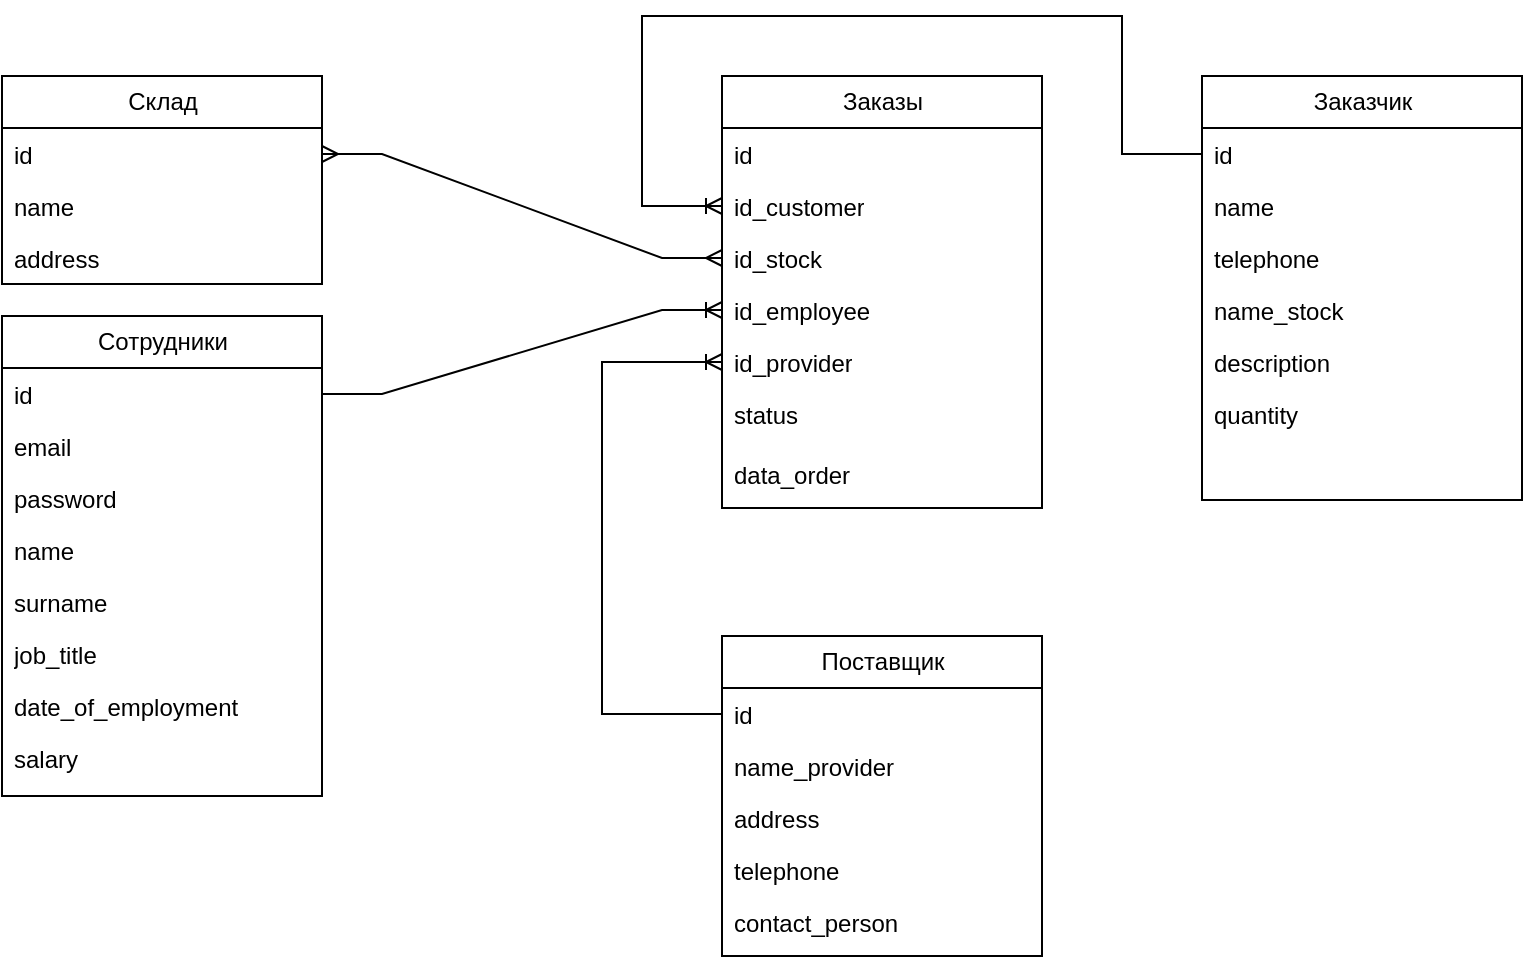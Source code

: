 <mxfile version="21.1.8" type="device">
  <diagram name="Страница 1" id="92jS27JKIx-Q9tAT0lnU">
    <mxGraphModel dx="1120" dy="466" grid="1" gridSize="10" guides="1" tooltips="1" connect="1" arrows="1" fold="1" page="1" pageScale="1" pageWidth="827" pageHeight="1169" math="0" shadow="0">
      <root>
        <mxCell id="0" />
        <mxCell id="1" parent="0" />
        <mxCell id="DNweLqul7naFUjiwIF_0-1" value="Сотрудники" style="swimlane;fontStyle=0;childLayout=stackLayout;horizontal=1;startSize=26;fillColor=none;horizontalStack=0;resizeParent=1;resizeParentMax=0;resizeLast=0;collapsible=1;marginBottom=0;html=1;" parent="1" vertex="1">
          <mxGeometry x="40" y="160" width="160" height="240" as="geometry" />
        </mxCell>
        <mxCell id="DNweLqul7naFUjiwIF_0-2" value="id" style="text;strokeColor=none;fillColor=none;align=left;verticalAlign=top;spacingLeft=4;spacingRight=4;overflow=hidden;rotatable=0;points=[[0,0.5],[1,0.5]];portConstraint=eastwest;whiteSpace=wrap;html=1;" parent="DNweLqul7naFUjiwIF_0-1" vertex="1">
          <mxGeometry y="26" width="160" height="26" as="geometry" />
        </mxCell>
        <mxCell id="pozwt2p26DmWKxIju6na-1" value="email" style="text;strokeColor=none;fillColor=none;align=left;verticalAlign=top;spacingLeft=4;spacingRight=4;overflow=hidden;rotatable=0;points=[[0,0.5],[1,0.5]];portConstraint=eastwest;whiteSpace=wrap;html=1;" vertex="1" parent="DNweLqul7naFUjiwIF_0-1">
          <mxGeometry y="52" width="160" height="26" as="geometry" />
        </mxCell>
        <mxCell id="pozwt2p26DmWKxIju6na-2" value="password" style="text;strokeColor=none;fillColor=none;align=left;verticalAlign=top;spacingLeft=4;spacingRight=4;overflow=hidden;rotatable=0;points=[[0,0.5],[1,0.5]];portConstraint=eastwest;whiteSpace=wrap;html=1;" vertex="1" parent="DNweLqul7naFUjiwIF_0-1">
          <mxGeometry y="78" width="160" height="26" as="geometry" />
        </mxCell>
        <mxCell id="DNweLqul7naFUjiwIF_0-3" value="name" style="text;strokeColor=none;fillColor=none;align=left;verticalAlign=top;spacingLeft=4;spacingRight=4;overflow=hidden;rotatable=0;points=[[0,0.5],[1,0.5]];portConstraint=eastwest;whiteSpace=wrap;html=1;" parent="DNweLqul7naFUjiwIF_0-1" vertex="1">
          <mxGeometry y="104" width="160" height="26" as="geometry" />
        </mxCell>
        <mxCell id="DNweLqul7naFUjiwIF_0-4" value="surname" style="text;strokeColor=none;fillColor=none;align=left;verticalAlign=top;spacingLeft=4;spacingRight=4;overflow=hidden;rotatable=0;points=[[0,0.5],[1,0.5]];portConstraint=eastwest;whiteSpace=wrap;html=1;" parent="DNweLqul7naFUjiwIF_0-1" vertex="1">
          <mxGeometry y="130" width="160" height="26" as="geometry" />
        </mxCell>
        <mxCell id="DNweLqul7naFUjiwIF_0-5" value="job_title" style="text;strokeColor=none;fillColor=none;align=left;verticalAlign=top;spacingLeft=4;spacingRight=4;overflow=hidden;rotatable=0;points=[[0,0.5],[1,0.5]];portConstraint=eastwest;whiteSpace=wrap;html=1;" parent="DNweLqul7naFUjiwIF_0-1" vertex="1">
          <mxGeometry y="156" width="160" height="26" as="geometry" />
        </mxCell>
        <mxCell id="DNweLqul7naFUjiwIF_0-6" value="date_of_employment" style="text;strokeColor=none;fillColor=none;align=left;verticalAlign=top;spacingLeft=4;spacingRight=4;overflow=hidden;rotatable=0;points=[[0,0.5],[1,0.5]];portConstraint=eastwest;whiteSpace=wrap;html=1;" parent="DNweLqul7naFUjiwIF_0-1" vertex="1">
          <mxGeometry y="182" width="160" height="26" as="geometry" />
        </mxCell>
        <mxCell id="DNweLqul7naFUjiwIF_0-7" value="salary" style="text;strokeColor=none;fillColor=none;align=left;verticalAlign=top;spacingLeft=4;spacingRight=4;overflow=hidden;rotatable=0;points=[[0,0.5],[1,0.5]];portConstraint=eastwest;whiteSpace=wrap;html=1;" parent="DNweLqul7naFUjiwIF_0-1" vertex="1">
          <mxGeometry y="208" width="160" height="32" as="geometry" />
        </mxCell>
        <mxCell id="DNweLqul7naFUjiwIF_0-8" value="Заказчик" style="swimlane;fontStyle=0;childLayout=stackLayout;horizontal=1;startSize=26;fillColor=none;horizontalStack=0;resizeParent=1;resizeParentMax=0;resizeLast=0;collapsible=1;marginBottom=0;html=1;" parent="1" vertex="1">
          <mxGeometry x="640" y="40" width="160" height="212" as="geometry" />
        </mxCell>
        <mxCell id="DNweLqul7naFUjiwIF_0-9" value="id" style="text;strokeColor=none;fillColor=none;align=left;verticalAlign=top;spacingLeft=4;spacingRight=4;overflow=hidden;rotatable=0;points=[[0,0.5],[1,0.5]];portConstraint=eastwest;whiteSpace=wrap;html=1;" parent="DNweLqul7naFUjiwIF_0-8" vertex="1">
          <mxGeometry y="26" width="160" height="26" as="geometry" />
        </mxCell>
        <mxCell id="pozwt2p26DmWKxIju6na-4" value="name" style="text;strokeColor=none;fillColor=none;align=left;verticalAlign=top;spacingLeft=4;spacingRight=4;overflow=hidden;rotatable=0;points=[[0,0.5],[1,0.5]];portConstraint=eastwest;whiteSpace=wrap;html=1;" vertex="1" parent="DNweLqul7naFUjiwIF_0-8">
          <mxGeometry y="52" width="160" height="26" as="geometry" />
        </mxCell>
        <mxCell id="pozwt2p26DmWKxIju6na-5" value="telephone" style="text;strokeColor=none;fillColor=none;align=left;verticalAlign=top;spacingLeft=4;spacingRight=4;overflow=hidden;rotatable=0;points=[[0,0.5],[1,0.5]];portConstraint=eastwest;whiteSpace=wrap;html=1;" vertex="1" parent="DNweLqul7naFUjiwIF_0-8">
          <mxGeometry y="78" width="160" height="26" as="geometry" />
        </mxCell>
        <mxCell id="DNweLqul7naFUjiwIF_0-10" value="name_stock" style="text;strokeColor=none;fillColor=none;align=left;verticalAlign=top;spacingLeft=4;spacingRight=4;overflow=hidden;rotatable=0;points=[[0,0.5],[1,0.5]];portConstraint=eastwest;whiteSpace=wrap;html=1;" parent="DNweLqul7naFUjiwIF_0-8" vertex="1">
          <mxGeometry y="104" width="160" height="26" as="geometry" />
        </mxCell>
        <mxCell id="DNweLqul7naFUjiwIF_0-11" value="description" style="text;strokeColor=none;fillColor=none;align=left;verticalAlign=top;spacingLeft=4;spacingRight=4;overflow=hidden;rotatable=0;points=[[0,0.5],[1,0.5]];portConstraint=eastwest;whiteSpace=wrap;html=1;" parent="DNweLqul7naFUjiwIF_0-8" vertex="1">
          <mxGeometry y="130" width="160" height="26" as="geometry" />
        </mxCell>
        <mxCell id="DNweLqul7naFUjiwIF_0-12" value="quantity" style="text;strokeColor=none;fillColor=none;align=left;verticalAlign=top;spacingLeft=4;spacingRight=4;overflow=hidden;rotatable=0;points=[[0,0.5],[1,0.5]];portConstraint=eastwest;whiteSpace=wrap;html=1;" parent="DNweLqul7naFUjiwIF_0-8" vertex="1">
          <mxGeometry y="156" width="160" height="56" as="geometry" />
        </mxCell>
        <mxCell id="DNweLqul7naFUjiwIF_0-13" value="Заказы" style="swimlane;fontStyle=0;childLayout=stackLayout;horizontal=1;startSize=26;fillColor=none;horizontalStack=0;resizeParent=1;resizeParentMax=0;resizeLast=0;collapsible=1;marginBottom=0;html=1;" parent="1" vertex="1">
          <mxGeometry x="400" y="40" width="160" height="216" as="geometry" />
        </mxCell>
        <mxCell id="DNweLqul7naFUjiwIF_0-14" value="id" style="text;strokeColor=none;fillColor=none;align=left;verticalAlign=top;spacingLeft=4;spacingRight=4;overflow=hidden;rotatable=0;points=[[0,0.5],[1,0.5]];portConstraint=eastwest;whiteSpace=wrap;html=1;" parent="DNweLqul7naFUjiwIF_0-13" vertex="1">
          <mxGeometry y="26" width="160" height="26" as="geometry" />
        </mxCell>
        <mxCell id="EpqRiEN3o0lbnm85Jtjw-8" value="id_customer" style="text;strokeColor=none;fillColor=none;align=left;verticalAlign=top;spacingLeft=4;spacingRight=4;overflow=hidden;rotatable=0;points=[[0,0.5],[1,0.5]];portConstraint=eastwest;whiteSpace=wrap;html=1;" parent="DNweLqul7naFUjiwIF_0-13" vertex="1">
          <mxGeometry y="52" width="160" height="26" as="geometry" />
        </mxCell>
        <mxCell id="EpqRiEN3o0lbnm85Jtjw-16" value="id_stock" style="text;strokeColor=none;fillColor=none;align=left;verticalAlign=top;spacingLeft=4;spacingRight=4;overflow=hidden;rotatable=0;points=[[0,0.5],[1,0.5]];portConstraint=eastwest;whiteSpace=wrap;html=1;" parent="DNweLqul7naFUjiwIF_0-13" vertex="1">
          <mxGeometry y="78" width="160" height="26" as="geometry" />
        </mxCell>
        <mxCell id="DNweLqul7naFUjiwIF_0-16" value="id_employee" style="text;strokeColor=none;fillColor=none;align=left;verticalAlign=top;spacingLeft=4;spacingRight=4;overflow=hidden;rotatable=0;points=[[0,0.5],[1,0.5]];portConstraint=eastwest;whiteSpace=wrap;html=1;" parent="DNweLqul7naFUjiwIF_0-13" vertex="1">
          <mxGeometry y="104" width="160" height="26" as="geometry" />
        </mxCell>
        <mxCell id="DNweLqul7naFUjiwIF_0-18" value="id_provider" style="text;strokeColor=none;fillColor=none;align=left;verticalAlign=top;spacingLeft=4;spacingRight=4;overflow=hidden;rotatable=0;points=[[0,0.5],[1,0.5]];portConstraint=eastwest;whiteSpace=wrap;html=1;" parent="DNweLqul7naFUjiwIF_0-13" vertex="1">
          <mxGeometry y="130" width="160" height="26" as="geometry" />
        </mxCell>
        <mxCell id="DNweLqul7naFUjiwIF_0-19" value="status" style="text;strokeColor=none;fillColor=none;align=left;verticalAlign=top;spacingLeft=4;spacingRight=4;overflow=hidden;rotatable=0;points=[[0,0.5],[1,0.5]];portConstraint=eastwest;whiteSpace=wrap;html=1;" parent="DNweLqul7naFUjiwIF_0-13" vertex="1">
          <mxGeometry y="156" width="160" height="30" as="geometry" />
        </mxCell>
        <mxCell id="EpqRiEN3o0lbnm85Jtjw-17" value="data_order" style="text;strokeColor=none;fillColor=none;align=left;verticalAlign=top;spacingLeft=4;spacingRight=4;overflow=hidden;rotatable=0;points=[[0,0.5],[1,0.5]];portConstraint=eastwest;whiteSpace=wrap;html=1;" parent="DNweLqul7naFUjiwIF_0-13" vertex="1">
          <mxGeometry y="186" width="160" height="30" as="geometry" />
        </mxCell>
        <mxCell id="DNweLqul7naFUjiwIF_0-20" value="Поставщик" style="swimlane;fontStyle=0;childLayout=stackLayout;horizontal=1;startSize=26;fillColor=none;horizontalStack=0;resizeParent=1;resizeParentMax=0;resizeLast=0;collapsible=1;marginBottom=0;html=1;" parent="1" vertex="1">
          <mxGeometry x="400" y="320" width="160" height="160" as="geometry" />
        </mxCell>
        <mxCell id="DNweLqul7naFUjiwIF_0-21" value="id" style="text;strokeColor=none;fillColor=none;align=left;verticalAlign=top;spacingLeft=4;spacingRight=4;overflow=hidden;rotatable=0;points=[[0,0.5],[1,0.5]];portConstraint=eastwest;whiteSpace=wrap;html=1;" parent="DNweLqul7naFUjiwIF_0-20" vertex="1">
          <mxGeometry y="26" width="160" height="26" as="geometry" />
        </mxCell>
        <mxCell id="DNweLqul7naFUjiwIF_0-22" value="name_provider" style="text;strokeColor=none;fillColor=none;align=left;verticalAlign=top;spacingLeft=4;spacingRight=4;overflow=hidden;rotatable=0;points=[[0,0.5],[1,0.5]];portConstraint=eastwest;whiteSpace=wrap;html=1;" parent="DNweLqul7naFUjiwIF_0-20" vertex="1">
          <mxGeometry y="52" width="160" height="26" as="geometry" />
        </mxCell>
        <mxCell id="DNweLqul7naFUjiwIF_0-23" value="address" style="text;strokeColor=none;fillColor=none;align=left;verticalAlign=top;spacingLeft=4;spacingRight=4;overflow=hidden;rotatable=0;points=[[0,0.5],[1,0.5]];portConstraint=eastwest;whiteSpace=wrap;html=1;" parent="DNweLqul7naFUjiwIF_0-20" vertex="1">
          <mxGeometry y="78" width="160" height="26" as="geometry" />
        </mxCell>
        <mxCell id="DNweLqul7naFUjiwIF_0-24" value="telephone" style="text;strokeColor=none;fillColor=none;align=left;verticalAlign=top;spacingLeft=4;spacingRight=4;overflow=hidden;rotatable=0;points=[[0,0.5],[1,0.5]];portConstraint=eastwest;whiteSpace=wrap;html=1;" parent="DNweLqul7naFUjiwIF_0-20" vertex="1">
          <mxGeometry y="104" width="160" height="26" as="geometry" />
        </mxCell>
        <mxCell id="DNweLqul7naFUjiwIF_0-25" value="contact_person" style="text;strokeColor=none;fillColor=none;align=left;verticalAlign=top;spacingLeft=4;spacingRight=4;overflow=hidden;rotatable=0;points=[[0,0.5],[1,0.5]];portConstraint=eastwest;whiteSpace=wrap;html=1;" parent="DNweLqul7naFUjiwIF_0-20" vertex="1">
          <mxGeometry y="130" width="160" height="30" as="geometry" />
        </mxCell>
        <mxCell id="DNweLqul7naFUjiwIF_0-26" value="" style="edgeStyle=entityRelationEdgeStyle;fontSize=12;html=1;endArrow=ERoneToMany;rounded=0;exitX=1;exitY=0.5;exitDx=0;exitDy=0;entryX=0;entryY=0.5;entryDx=0;entryDy=0;" parent="1" source="DNweLqul7naFUjiwIF_0-2" target="DNweLqul7naFUjiwIF_0-16" edge="1">
          <mxGeometry width="100" height="100" relative="1" as="geometry">
            <mxPoint x="440" y="290" as="sourcePoint" />
            <mxPoint x="540" y="190" as="targetPoint" />
          </mxGeometry>
        </mxCell>
        <mxCell id="DNweLqul7naFUjiwIF_0-30" value="" style="edgeStyle=orthogonalEdgeStyle;fontSize=12;html=1;endArrow=ERoneToMany;rounded=0;exitX=0;exitY=0.5;exitDx=0;exitDy=0;entryX=0;entryY=0.5;entryDx=0;entryDy=0;" parent="1" source="DNweLqul7naFUjiwIF_0-21" target="DNweLqul7naFUjiwIF_0-18" edge="1">
          <mxGeometry width="100" height="100" relative="1" as="geometry">
            <mxPoint x="500" y="370" as="sourcePoint" />
            <mxPoint x="600" y="270" as="targetPoint" />
            <Array as="points">
              <mxPoint x="340" y="359" />
              <mxPoint x="340" y="183" />
            </Array>
          </mxGeometry>
        </mxCell>
        <mxCell id="EpqRiEN3o0lbnm85Jtjw-1" value="" style="fontSize=12;html=1;endArrow=ERoneToMany;rounded=0;entryX=0;entryY=0.5;entryDx=0;entryDy=0;exitX=0;exitY=0.5;exitDx=0;exitDy=0;edgeStyle=orthogonalEdgeStyle;" parent="1" source="DNweLqul7naFUjiwIF_0-9" target="EpqRiEN3o0lbnm85Jtjw-8" edge="1">
          <mxGeometry width="100" height="100" relative="1" as="geometry">
            <mxPoint x="450" y="290" as="sourcePoint" />
            <mxPoint x="550" y="190" as="targetPoint" />
            <Array as="points">
              <mxPoint x="600" y="79" />
              <mxPoint x="600" y="10" />
              <mxPoint x="360" y="10" />
              <mxPoint x="360" y="105" />
            </Array>
          </mxGeometry>
        </mxCell>
        <mxCell id="EpqRiEN3o0lbnm85Jtjw-9" value="Склад" style="swimlane;fontStyle=0;childLayout=stackLayout;horizontal=1;startSize=26;fillColor=none;horizontalStack=0;resizeParent=1;resizeParentMax=0;resizeLast=0;collapsible=1;marginBottom=0;html=1;" parent="1" vertex="1">
          <mxGeometry x="40" y="40" width="160" height="104" as="geometry" />
        </mxCell>
        <mxCell id="EpqRiEN3o0lbnm85Jtjw-10" value="id" style="text;strokeColor=none;fillColor=none;align=left;verticalAlign=top;spacingLeft=4;spacingRight=4;overflow=hidden;rotatable=0;points=[[0,0.5],[1,0.5]];portConstraint=eastwest;whiteSpace=wrap;html=1;" parent="EpqRiEN3o0lbnm85Jtjw-9" vertex="1">
          <mxGeometry y="26" width="160" height="26" as="geometry" />
        </mxCell>
        <mxCell id="EpqRiEN3o0lbnm85Jtjw-11" value="name" style="text;strokeColor=none;fillColor=none;align=left;verticalAlign=top;spacingLeft=4;spacingRight=4;overflow=hidden;rotatable=0;points=[[0,0.5],[1,0.5]];portConstraint=eastwest;whiteSpace=wrap;html=1;" parent="EpqRiEN3o0lbnm85Jtjw-9" vertex="1">
          <mxGeometry y="52" width="160" height="26" as="geometry" />
        </mxCell>
        <mxCell id="pozwt2p26DmWKxIju6na-3" value="address" style="text;strokeColor=none;fillColor=none;align=left;verticalAlign=top;spacingLeft=4;spacingRight=4;overflow=hidden;rotatable=0;points=[[0,0.5],[1,0.5]];portConstraint=eastwest;whiteSpace=wrap;html=1;" vertex="1" parent="EpqRiEN3o0lbnm85Jtjw-9">
          <mxGeometry y="78" width="160" height="26" as="geometry" />
        </mxCell>
        <mxCell id="EpqRiEN3o0lbnm85Jtjw-20" value="" style="edgeStyle=entityRelationEdgeStyle;fontSize=12;html=1;endArrow=ERmany;startArrow=ERmany;rounded=0;exitX=1;exitY=0.5;exitDx=0;exitDy=0;entryX=0;entryY=0.5;entryDx=0;entryDy=0;" parent="1" source="EpqRiEN3o0lbnm85Jtjw-10" target="EpqRiEN3o0lbnm85Jtjw-16" edge="1">
          <mxGeometry width="100" height="100" relative="1" as="geometry">
            <mxPoint x="470" y="280" as="sourcePoint" />
            <mxPoint x="570" y="180" as="targetPoint" />
          </mxGeometry>
        </mxCell>
      </root>
    </mxGraphModel>
  </diagram>
</mxfile>
